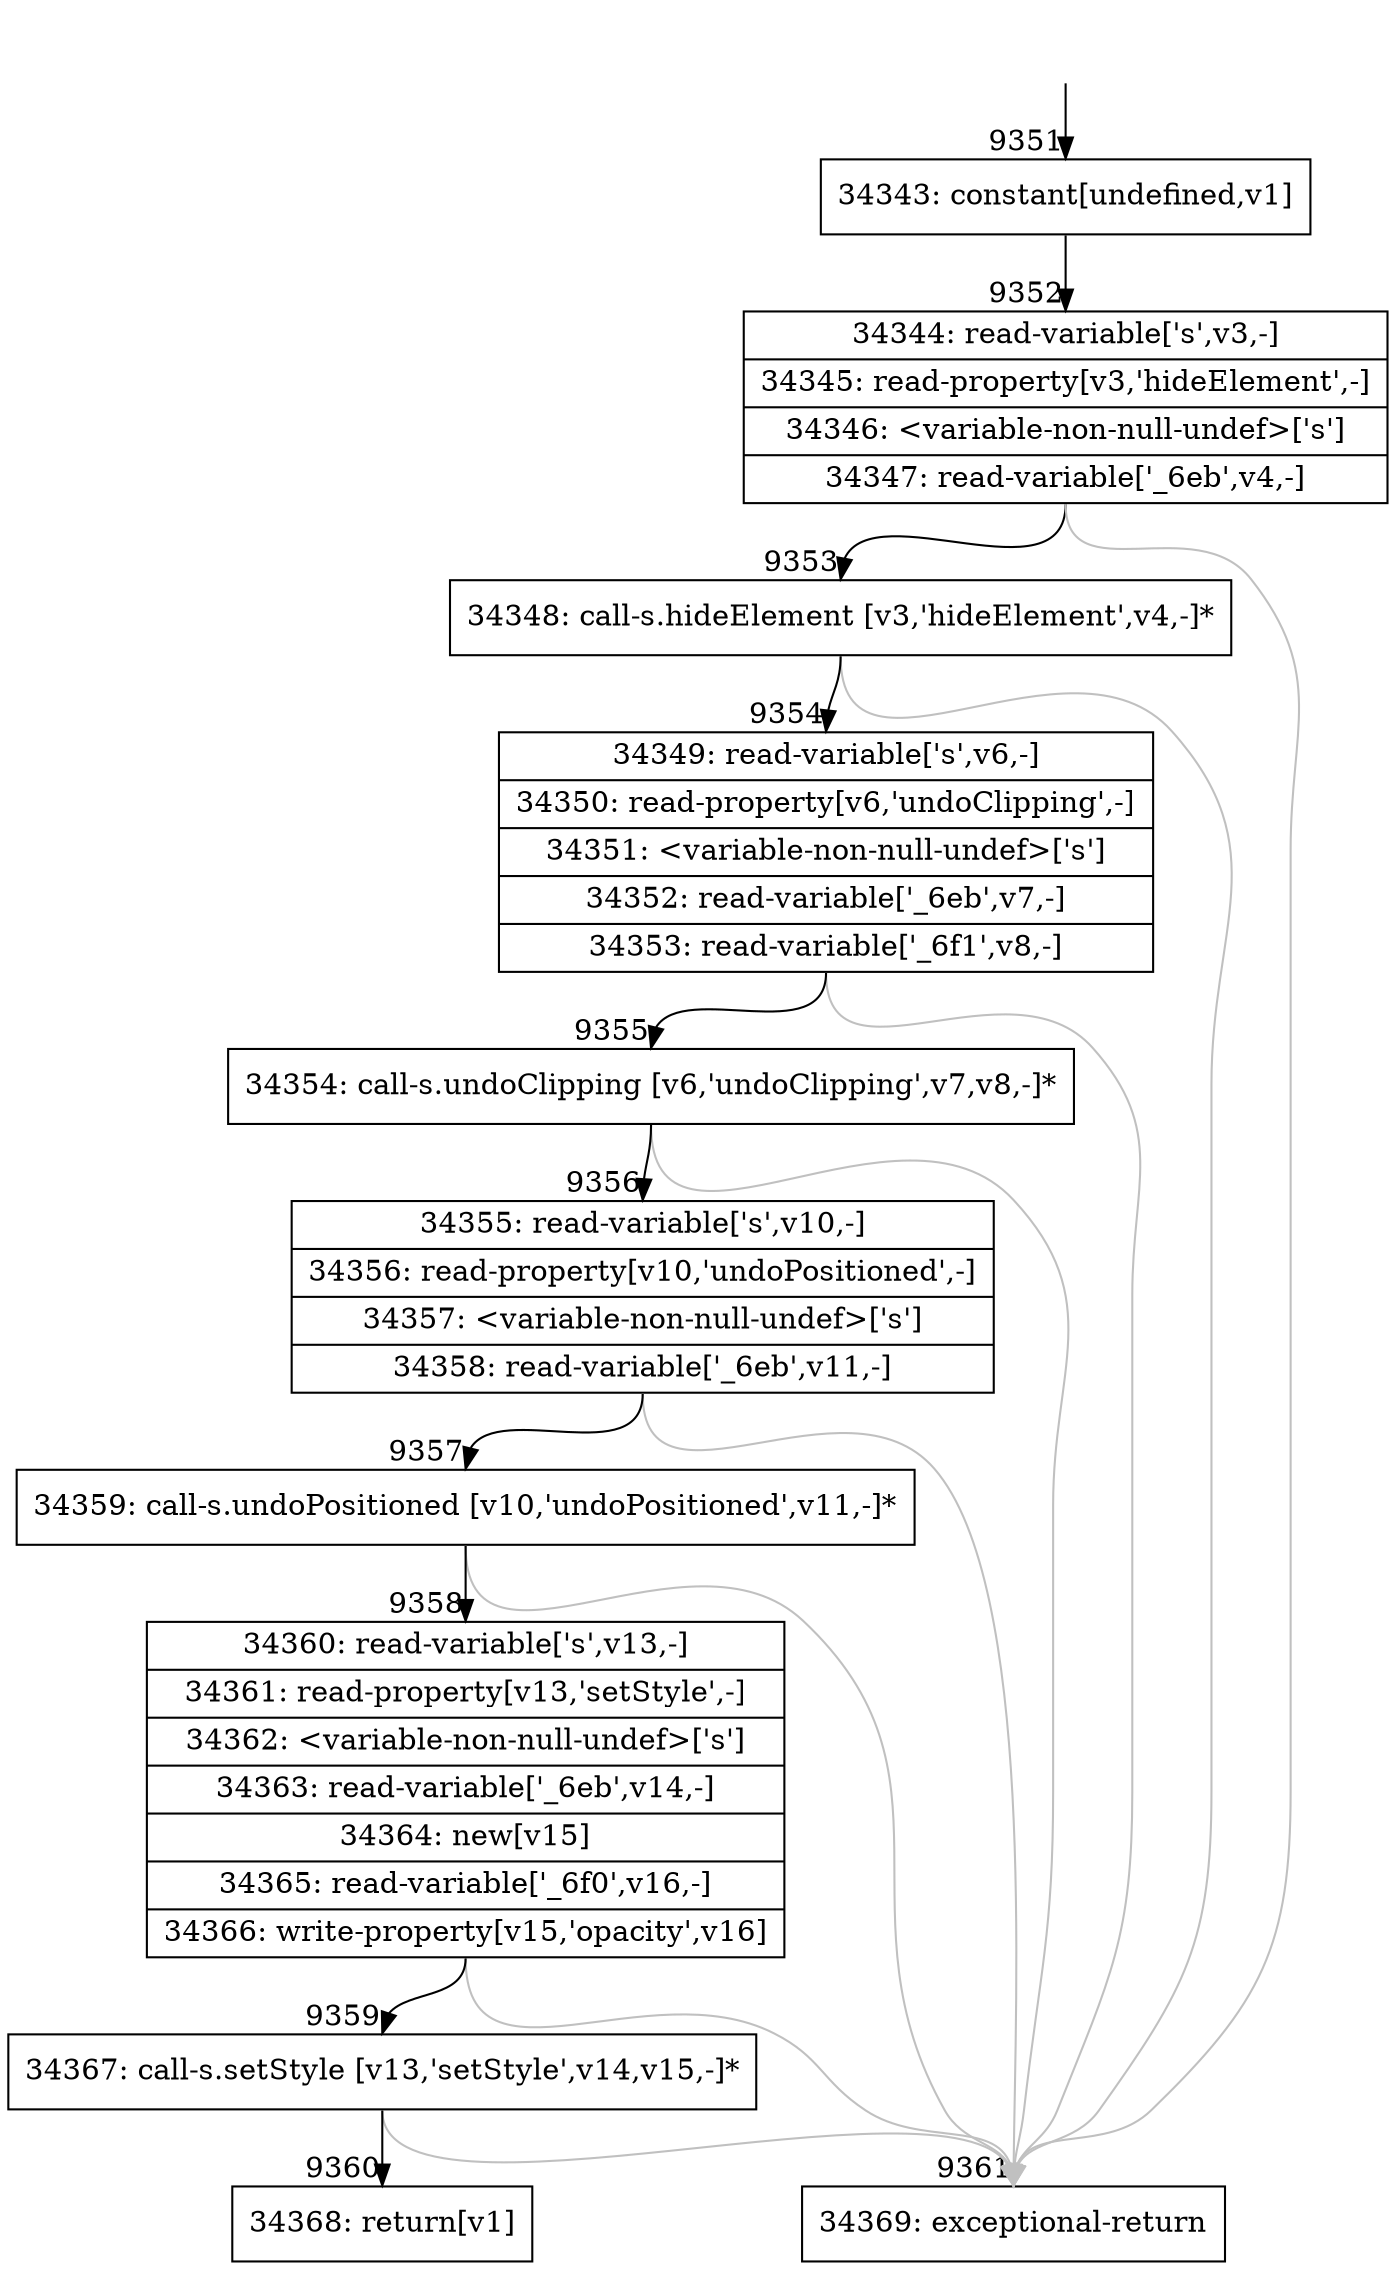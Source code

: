 digraph {
rankdir="TD"
BB_entry653[shape=none,label=""];
BB_entry653 -> BB9351 [tailport=s, headport=n, headlabel="    9351"]
BB9351 [shape=record label="{34343: constant[undefined,v1]}" ] 
BB9351 -> BB9352 [tailport=s, headport=n, headlabel="      9352"]
BB9352 [shape=record label="{34344: read-variable['s',v3,-]|34345: read-property[v3,'hideElement',-]|34346: \<variable-non-null-undef\>['s']|34347: read-variable['_6eb',v4,-]}" ] 
BB9352 -> BB9353 [tailport=s, headport=n, headlabel="      9353"]
BB9352 -> BB9361 [tailport=s, headport=n, color=gray, headlabel="      9361"]
BB9353 [shape=record label="{34348: call-s.hideElement [v3,'hideElement',v4,-]*}" ] 
BB9353 -> BB9354 [tailport=s, headport=n, headlabel="      9354"]
BB9353 -> BB9361 [tailport=s, headport=n, color=gray]
BB9354 [shape=record label="{34349: read-variable['s',v6,-]|34350: read-property[v6,'undoClipping',-]|34351: \<variable-non-null-undef\>['s']|34352: read-variable['_6eb',v7,-]|34353: read-variable['_6f1',v8,-]}" ] 
BB9354 -> BB9355 [tailport=s, headport=n, headlabel="      9355"]
BB9354 -> BB9361 [tailport=s, headport=n, color=gray]
BB9355 [shape=record label="{34354: call-s.undoClipping [v6,'undoClipping',v7,v8,-]*}" ] 
BB9355 -> BB9356 [tailport=s, headport=n, headlabel="      9356"]
BB9355 -> BB9361 [tailport=s, headport=n, color=gray]
BB9356 [shape=record label="{34355: read-variable['s',v10,-]|34356: read-property[v10,'undoPositioned',-]|34357: \<variable-non-null-undef\>['s']|34358: read-variable['_6eb',v11,-]}" ] 
BB9356 -> BB9357 [tailport=s, headport=n, headlabel="      9357"]
BB9356 -> BB9361 [tailport=s, headport=n, color=gray]
BB9357 [shape=record label="{34359: call-s.undoPositioned [v10,'undoPositioned',v11,-]*}" ] 
BB9357 -> BB9358 [tailport=s, headport=n, headlabel="      9358"]
BB9357 -> BB9361 [tailport=s, headport=n, color=gray]
BB9358 [shape=record label="{34360: read-variable['s',v13,-]|34361: read-property[v13,'setStyle',-]|34362: \<variable-non-null-undef\>['s']|34363: read-variable['_6eb',v14,-]|34364: new[v15]|34365: read-variable['_6f0',v16,-]|34366: write-property[v15,'opacity',v16]}" ] 
BB9358 -> BB9359 [tailport=s, headport=n, headlabel="      9359"]
BB9358 -> BB9361 [tailport=s, headport=n, color=gray]
BB9359 [shape=record label="{34367: call-s.setStyle [v13,'setStyle',v14,v15,-]*}" ] 
BB9359 -> BB9360 [tailport=s, headport=n, headlabel="      9360"]
BB9359 -> BB9361 [tailport=s, headport=n, color=gray]
BB9360 [shape=record label="{34368: return[v1]}" ] 
BB9361 [shape=record label="{34369: exceptional-return}" ] 
//#$~ 6654
}
